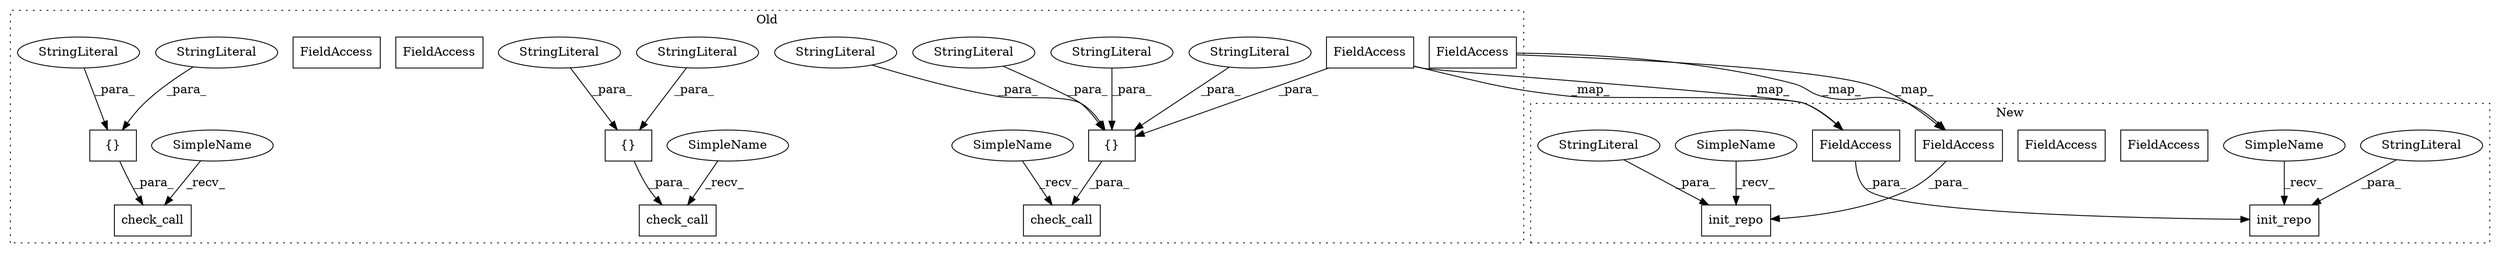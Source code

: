 digraph G {
subgraph cluster0 {
1 [label="check_call" a="32" s="2718,2755" l="11,1" shape="box"];
3 [label="{}" a="4" s="2741,2754" l="1,1" shape="box"];
4 [label="check_call" a="32" s="2775,2839" l="11,1" shape="box"];
5 [label="{}" a="4" s="2798,2838" l="1,1" shape="box"];
6 [label="StringLiteral" a="45" s="2820" l="7" shape="ellipse"];
7 [label="StringLiteral" a="45" s="2805" l="8" shape="ellipse"];
8 [label="StringLiteral" a="45" s="2799" l="5" shape="ellipse"];
9 [label="StringLiteral" a="45" s="2742" l="5" shape="ellipse"];
10 [label="StringLiteral" a="45" s="2748" l="6" shape="ellipse"];
11 [label="StringLiteral" a="45" s="2814" l="5" shape="ellipse"];
14 [label="check_call" a="32" s="3476,3513" l="11,1" shape="box"];
15 [label="{}" a="4" s="3499,3512" l="1,1" shape="box"];
16 [label="StringLiteral" a="45" s="3506" l="6" shape="ellipse"];
17 [label="StringLiteral" a="45" s="3500" l="5" shape="ellipse"];
19 [label="FieldAccess" a="22" s="3587" l="10" shape="box"];
21 [label="FieldAccess" a="22" s="2828" l="10" shape="box"];
23 [label="FieldAccess" a="22" s="2828" l="10" shape="box"];
24 [label="FieldAccess" a="22" s="3587" l="10" shape="box"];
25 [label="SimpleName" a="42" s="3465" l="10" shape="ellipse"];
26 [label="SimpleName" a="42" s="2764" l="10" shape="ellipse"];
27 [label="SimpleName" a="42" s="2707" l="10" shape="ellipse"];
label = "Old";
style="dotted";
}
subgraph cluster1 {
2 [label="init_repo" a="32" s="3094,3122" l="10,1" shape="box"];
12 [label="StringLiteral" a="45" s="3104" l="7" shape="ellipse"];
13 [label="init_repo" a="32" s="3852,3881" l="10,1" shape="box"];
18 [label="StringLiteral" a="45" s="3862" l="8" shape="ellipse"];
20 [label="FieldAccess" a="22" s="3871" l="10" shape="box"];
22 [label="FieldAccess" a="22" s="3112" l="10" shape="box"];
28 [label="SimpleName" a="42" s="3090" l="3" shape="ellipse"];
29 [label="SimpleName" a="42" s="3848" l="3" shape="ellipse"];
30 [label="FieldAccess" a="22" s="3871" l="10" shape="box"];
31 [label="FieldAccess" a="22" s="3112" l="10" shape="box"];
label = "New";
style="dotted";
}
3 -> 1 [label="_para_"];
5 -> 4 [label="_para_"];
6 -> 5 [label="_para_"];
7 -> 5 [label="_para_"];
8 -> 5 [label="_para_"];
9 -> 3 [label="_para_"];
10 -> 3 [label="_para_"];
11 -> 5 [label="_para_"];
12 -> 2 [label="_para_"];
15 -> 14 [label="_para_"];
16 -> 15 [label="_para_"];
17 -> 15 [label="_para_"];
18 -> 13 [label="_para_"];
23 -> 31 [label="_map_"];
23 -> 31 [label="_map_"];
23 -> 5 [label="_para_"];
24 -> 30 [label="_map_"];
24 -> 30 [label="_map_"];
25 -> 14 [label="_recv_"];
26 -> 4 [label="_recv_"];
27 -> 1 [label="_recv_"];
28 -> 2 [label="_recv_"];
29 -> 13 [label="_recv_"];
30 -> 13 [label="_para_"];
31 -> 2 [label="_para_"];
}